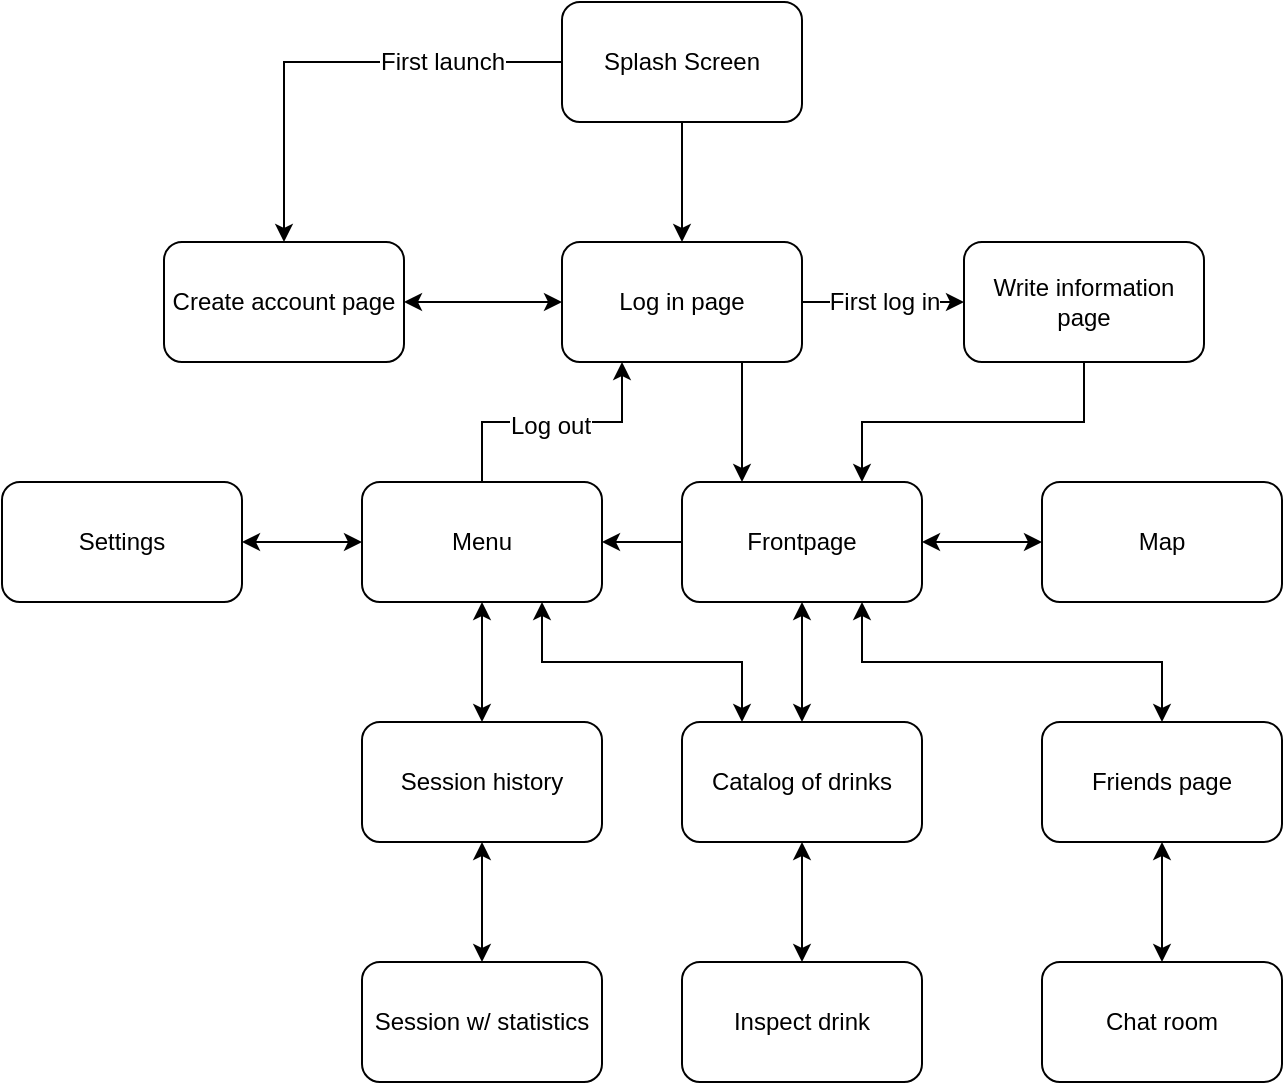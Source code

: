 <mxfile version="15.2.5" type="device"><diagram id="C5RBs43oDa-KdzZeNtuy" name="Page-1"><mxGraphModel dx="976" dy="561" grid="1" gridSize="10" guides="1" tooltips="1" connect="1" arrows="1" fold="1" page="1" pageScale="1" pageWidth="827" pageHeight="1169" math="0" shadow="0"><root><mxCell id="WIyWlLk6GJQsqaUBKTNV-0"/><mxCell id="WIyWlLk6GJQsqaUBKTNV-1" parent="WIyWlLk6GJQsqaUBKTNV-0"/><mxCell id="1XZK4Pd8caPKAYDA-Dol-2" style="edgeStyle=orthogonalEdgeStyle;rounded=0;orthogonalLoop=1;jettySize=auto;html=1;entryX=0.25;entryY=0;entryDx=0;entryDy=0;exitX=0.75;exitY=1;exitDx=0;exitDy=0;" parent="WIyWlLk6GJQsqaUBKTNV-1" source="WIyWlLk6GJQsqaUBKTNV-3" target="1XZK4Pd8caPKAYDA-Dol-0" edge="1"><mxGeometry relative="1" as="geometry"/></mxCell><mxCell id="1XZK4Pd8caPKAYDA-Dol-4" style="edgeStyle=orthogonalEdgeStyle;rounded=0;orthogonalLoop=1;jettySize=auto;html=1;exitX=1;exitY=0.5;exitDx=0;exitDy=0;entryX=0;entryY=0.5;entryDx=0;entryDy=0;" parent="WIyWlLk6GJQsqaUBKTNV-1" source="WIyWlLk6GJQsqaUBKTNV-3" target="1XZK4Pd8caPKAYDA-Dol-3" edge="1"><mxGeometry relative="1" as="geometry"/></mxCell><mxCell id="0L9rOUDow14QbTrQ13AG-2" value="&lt;span style=&quot;font-size: 12px;&quot;&gt;First log in&lt;/span&gt;" style="edgeLabel;html=1;align=center;verticalAlign=middle;resizable=0;points=[];fontSize=16;fontColor=#000000;labelBackgroundColor=#FFFFFF;" vertex="1" connectable="0" parent="1XZK4Pd8caPKAYDA-Dol-4"><mxGeometry x="0.394" y="2" relative="1" as="geometry"><mxPoint x="-16" as="offset"/></mxGeometry></mxCell><mxCell id="1XZK4Pd8caPKAYDA-Dol-30" style="edgeStyle=orthogonalEdgeStyle;rounded=0;orthogonalLoop=1;jettySize=auto;html=1;entryX=0.5;entryY=0;entryDx=0;entryDy=0;exitX=0;exitY=0.5;exitDx=0;exitDy=0;startArrow=none;startFill=0;" parent="WIyWlLk6GJQsqaUBKTNV-1" source="0L9rOUDow14QbTrQ13AG-9" target="1XZK4Pd8caPKAYDA-Dol-28" edge="1"><mxGeometry relative="1" as="geometry"/></mxCell><mxCell id="0L9rOUDow14QbTrQ13AG-4" value="First launch" style="edgeLabel;html=1;align=center;verticalAlign=middle;resizable=0;points=[];fontSize=12;fontColor=#000000;" vertex="1" connectable="0" parent="1XZK4Pd8caPKAYDA-Dol-30"><mxGeometry x="0.215" relative="1" as="geometry"><mxPoint x="79" as="offset"/></mxGeometry></mxCell><mxCell id="WIyWlLk6GJQsqaUBKTNV-3" value="Log in page" style="rounded=1;whiteSpace=wrap;html=1;fontSize=12;glass=0;strokeWidth=1;shadow=0;" parent="WIyWlLk6GJQsqaUBKTNV-1" vertex="1"><mxGeometry x="300" y="130" width="120" height="60" as="geometry"/></mxCell><mxCell id="1XZK4Pd8caPKAYDA-Dol-13" style="edgeStyle=orthogonalEdgeStyle;rounded=0;orthogonalLoop=1;jettySize=auto;html=1;entryX=1;entryY=0.5;entryDx=0;entryDy=0;" parent="WIyWlLk6GJQsqaUBKTNV-1" source="1XZK4Pd8caPKAYDA-Dol-0" target="1XZK4Pd8caPKAYDA-Dol-7" edge="1"><mxGeometry relative="1" as="geometry"/></mxCell><mxCell id="1XZK4Pd8caPKAYDA-Dol-20" style="edgeStyle=orthogonalEdgeStyle;rounded=0;orthogonalLoop=1;jettySize=auto;html=1;entryX=0;entryY=0.5;entryDx=0;entryDy=0;exitX=1;exitY=0.5;exitDx=0;exitDy=0;startArrow=classic;startFill=1;" parent="WIyWlLk6GJQsqaUBKTNV-1" source="1XZK4Pd8caPKAYDA-Dol-0" target="1XZK4Pd8caPKAYDA-Dol-19" edge="1"><mxGeometry relative="1" as="geometry"/></mxCell><mxCell id="1XZK4Pd8caPKAYDA-Dol-25" style="edgeStyle=orthogonalEdgeStyle;rounded=0;orthogonalLoop=1;jettySize=auto;html=1;startArrow=classic;startFill=1;exitX=0.5;exitY=1;exitDx=0;exitDy=0;" parent="WIyWlLk6GJQsqaUBKTNV-1" source="1XZK4Pd8caPKAYDA-Dol-0" edge="1"><mxGeometry relative="1" as="geometry"><mxPoint x="420" y="370" as="targetPoint"/></mxGeometry></mxCell><mxCell id="0L9rOUDow14QbTrQ13AG-6" style="edgeStyle=orthogonalEdgeStyle;rounded=0;orthogonalLoop=1;jettySize=auto;html=1;exitX=0.75;exitY=1;exitDx=0;exitDy=0;entryX=0.5;entryY=0;entryDx=0;entryDy=0;labelBackgroundColor=none;fontSize=12;fontColor=#000000;strokeColor=#000000;strokeWidth=1;startArrow=classic;startFill=1;" edge="1" parent="WIyWlLk6GJQsqaUBKTNV-1" source="1XZK4Pd8caPKAYDA-Dol-0" target="0L9rOUDow14QbTrQ13AG-5"><mxGeometry relative="1" as="geometry"/></mxCell><mxCell id="1XZK4Pd8caPKAYDA-Dol-0" value="Frontpage" style="rounded=1;whiteSpace=wrap;html=1;" parent="WIyWlLk6GJQsqaUBKTNV-1" vertex="1"><mxGeometry x="360" y="250" width="120" height="60" as="geometry"/></mxCell><mxCell id="0L9rOUDow14QbTrQ13AG-1" style="edgeStyle=orthogonalEdgeStyle;rounded=0;orthogonalLoop=1;jettySize=auto;html=1;labelBackgroundColor=none;fontSize=16;fontColor=#000000;strokeColor=#000000;strokeWidth=1;entryX=0.75;entryY=0;entryDx=0;entryDy=0;exitX=0.5;exitY=1;exitDx=0;exitDy=0;" edge="1" parent="WIyWlLk6GJQsqaUBKTNV-1" source="1XZK4Pd8caPKAYDA-Dol-3" target="1XZK4Pd8caPKAYDA-Dol-0"><mxGeometry relative="1" as="geometry"><mxPoint x="420" y="240" as="targetPoint"/></mxGeometry></mxCell><mxCell id="1XZK4Pd8caPKAYDA-Dol-3" value="Write information page" style="rounded=1;whiteSpace=wrap;html=1;" parent="WIyWlLk6GJQsqaUBKTNV-1" vertex="1"><mxGeometry x="501" y="130" width="120" height="60" as="geometry"/></mxCell><mxCell id="1XZK4Pd8caPKAYDA-Dol-29" style="edgeStyle=orthogonalEdgeStyle;rounded=0;orthogonalLoop=1;jettySize=auto;html=1;entryX=0.25;entryY=1;entryDx=0;entryDy=0;exitX=0.5;exitY=0;exitDx=0;exitDy=0;" parent="WIyWlLk6GJQsqaUBKTNV-1" source="1XZK4Pd8caPKAYDA-Dol-7" target="WIyWlLk6GJQsqaUBKTNV-3" edge="1"><mxGeometry relative="1" as="geometry"><mxPoint x="290" y="150" as="targetPoint"/></mxGeometry></mxCell><mxCell id="0L9rOUDow14QbTrQ13AG-3" value="&lt;span style=&quot;font-size: 12px;&quot;&gt;Log out&lt;/span&gt;" style="edgeLabel;html=1;align=center;verticalAlign=middle;resizable=0;points=[];fontSize=16;fontColor=#000000;labelBackgroundColor=#FFFFFF;" vertex="1" connectable="0" parent="1XZK4Pd8caPKAYDA-Dol-29"><mxGeometry x="-0.171" relative="1" as="geometry"><mxPoint x="10" as="offset"/></mxGeometry></mxCell><mxCell id="1XZK4Pd8caPKAYDA-Dol-31" style="edgeStyle=orthogonalEdgeStyle;rounded=0;orthogonalLoop=1;jettySize=auto;html=1;entryX=0.25;entryY=0;entryDx=0;entryDy=0;exitX=0.75;exitY=1;exitDx=0;exitDy=0;startArrow=classic;startFill=1;" parent="WIyWlLk6GJQsqaUBKTNV-1" source="1XZK4Pd8caPKAYDA-Dol-7" target="1XZK4Pd8caPKAYDA-Dol-22" edge="1"><mxGeometry relative="1" as="geometry"/></mxCell><mxCell id="1XZK4Pd8caPKAYDA-Dol-32" style="edgeStyle=orthogonalEdgeStyle;rounded=0;orthogonalLoop=1;jettySize=auto;html=1;entryX=1;entryY=0.5;entryDx=0;entryDy=0;startArrow=classic;startFill=1;" parent="WIyWlLk6GJQsqaUBKTNV-1" source="1XZK4Pd8caPKAYDA-Dol-7" target="1XZK4Pd8caPKAYDA-Dol-8" edge="1"><mxGeometry relative="1" as="geometry"/></mxCell><mxCell id="0L9rOUDow14QbTrQ13AG-16" style="edgeStyle=orthogonalEdgeStyle;rounded=0;orthogonalLoop=1;jettySize=auto;html=1;entryX=0.5;entryY=0;entryDx=0;entryDy=0;labelBackgroundColor=none;fontSize=12;fontColor=#000000;startArrow=classic;startFill=1;strokeColor=#000000;strokeWidth=1;" edge="1" parent="WIyWlLk6GJQsqaUBKTNV-1" source="1XZK4Pd8caPKAYDA-Dol-7" target="1XZK4Pd8caPKAYDA-Dol-14"><mxGeometry relative="1" as="geometry"/></mxCell><mxCell id="1XZK4Pd8caPKAYDA-Dol-7" value="Menu" style="rounded=1;whiteSpace=wrap;html=1;direction=east;" parent="WIyWlLk6GJQsqaUBKTNV-1" vertex="1"><mxGeometry x="200" y="250" width="120" height="60" as="geometry"/></mxCell><mxCell id="1XZK4Pd8caPKAYDA-Dol-8" value="Settings" style="rounded=1;whiteSpace=wrap;html=1;" parent="WIyWlLk6GJQsqaUBKTNV-1" vertex="1"><mxGeometry x="20" y="250" width="120" height="60" as="geometry"/></mxCell><mxCell id="0L9rOUDow14QbTrQ13AG-14" style="edgeStyle=orthogonalEdgeStyle;rounded=0;orthogonalLoop=1;jettySize=auto;html=1;entryX=0.5;entryY=0;entryDx=0;entryDy=0;labelBackgroundColor=none;fontSize=12;fontColor=#000000;startArrow=classic;startFill=1;strokeColor=#000000;strokeWidth=1;" edge="1" parent="WIyWlLk6GJQsqaUBKTNV-1" source="1XZK4Pd8caPKAYDA-Dol-14" target="1XZK4Pd8caPKAYDA-Dol-15"><mxGeometry relative="1" as="geometry"/></mxCell><mxCell id="1XZK4Pd8caPKAYDA-Dol-14" value="Session history" style="rounded=1;whiteSpace=wrap;html=1;" parent="WIyWlLk6GJQsqaUBKTNV-1" vertex="1"><mxGeometry x="200" y="370" width="120" height="60" as="geometry"/></mxCell><mxCell id="1XZK4Pd8caPKAYDA-Dol-15" value="Session w/ statistics" style="rounded=1;whiteSpace=wrap;html=1;" parent="WIyWlLk6GJQsqaUBKTNV-1" vertex="1"><mxGeometry x="200" y="490" width="120" height="60" as="geometry"/></mxCell><mxCell id="1XZK4Pd8caPKAYDA-Dol-19" value="Map" style="rounded=1;whiteSpace=wrap;html=1;" parent="WIyWlLk6GJQsqaUBKTNV-1" vertex="1"><mxGeometry x="540" y="250" width="120" height="60" as="geometry"/></mxCell><mxCell id="1XZK4Pd8caPKAYDA-Dol-24" style="edgeStyle=orthogonalEdgeStyle;rounded=0;orthogonalLoop=1;jettySize=auto;html=1;entryX=0.5;entryY=0;entryDx=0;entryDy=0;startArrow=classic;startFill=1;" parent="WIyWlLk6GJQsqaUBKTNV-1" source="1XZK4Pd8caPKAYDA-Dol-22" target="1XZK4Pd8caPKAYDA-Dol-23" edge="1"><mxGeometry relative="1" as="geometry"/></mxCell><mxCell id="1XZK4Pd8caPKAYDA-Dol-22" value="Catalog of drinks" style="rounded=1;whiteSpace=wrap;html=1;" parent="WIyWlLk6GJQsqaUBKTNV-1" vertex="1"><mxGeometry x="360" y="370" width="120" height="60" as="geometry"/></mxCell><mxCell id="1XZK4Pd8caPKAYDA-Dol-23" value="Inspect drink" style="rounded=1;whiteSpace=wrap;html=1;" parent="WIyWlLk6GJQsqaUBKTNV-1" vertex="1"><mxGeometry x="360" y="490" width="120" height="60" as="geometry"/></mxCell><mxCell id="0L9rOUDow14QbTrQ13AG-12" style="edgeStyle=orthogonalEdgeStyle;rounded=0;orthogonalLoop=1;jettySize=auto;html=1;entryX=0;entryY=0.5;entryDx=0;entryDy=0;labelBackgroundColor=none;fontSize=12;fontColor=#000000;startArrow=classic;startFill=1;strokeColor=#000000;strokeWidth=1;" edge="1" parent="WIyWlLk6GJQsqaUBKTNV-1" source="1XZK4Pd8caPKAYDA-Dol-28" target="WIyWlLk6GJQsqaUBKTNV-3"><mxGeometry relative="1" as="geometry"/></mxCell><mxCell id="1XZK4Pd8caPKAYDA-Dol-28" value="Create account page" style="rounded=1;whiteSpace=wrap;html=1;" parent="WIyWlLk6GJQsqaUBKTNV-1" vertex="1"><mxGeometry x="101" y="130" width="120" height="60" as="geometry"/></mxCell><mxCell id="0L9rOUDow14QbTrQ13AG-8" style="edgeStyle=orthogonalEdgeStyle;rounded=0;orthogonalLoop=1;jettySize=auto;html=1;entryX=0.5;entryY=0;entryDx=0;entryDy=0;labelBackgroundColor=none;fontSize=12;fontColor=#000000;strokeColor=#000000;strokeWidth=1;startArrow=classic;startFill=1;" edge="1" parent="WIyWlLk6GJQsqaUBKTNV-1" source="0L9rOUDow14QbTrQ13AG-5" target="0L9rOUDow14QbTrQ13AG-7"><mxGeometry relative="1" as="geometry"/></mxCell><mxCell id="0L9rOUDow14QbTrQ13AG-5" value="Friends page" style="rounded=1;whiteSpace=wrap;html=1;" vertex="1" parent="WIyWlLk6GJQsqaUBKTNV-1"><mxGeometry x="540" y="370" width="120" height="60" as="geometry"/></mxCell><mxCell id="0L9rOUDow14QbTrQ13AG-7" value="Chat room" style="rounded=1;whiteSpace=wrap;html=1;" vertex="1" parent="WIyWlLk6GJQsqaUBKTNV-1"><mxGeometry x="540" y="490" width="120" height="60" as="geometry"/></mxCell><mxCell id="0L9rOUDow14QbTrQ13AG-10" style="edgeStyle=orthogonalEdgeStyle;rounded=0;orthogonalLoop=1;jettySize=auto;html=1;entryX=0.5;entryY=0;entryDx=0;entryDy=0;labelBackgroundColor=none;fontSize=12;fontColor=#000000;startArrow=none;startFill=0;strokeColor=#000000;strokeWidth=1;" edge="1" parent="WIyWlLk6GJQsqaUBKTNV-1" source="0L9rOUDow14QbTrQ13AG-9" target="WIyWlLk6GJQsqaUBKTNV-3"><mxGeometry relative="1" as="geometry"/></mxCell><mxCell id="0L9rOUDow14QbTrQ13AG-9" value="Splash Screen" style="rounded=1;whiteSpace=wrap;html=1;fontSize=12;glass=0;strokeWidth=1;shadow=0;" vertex="1" parent="WIyWlLk6GJQsqaUBKTNV-1"><mxGeometry x="300" y="10" width="120" height="60" as="geometry"/></mxCell></root></mxGraphModel></diagram></mxfile>